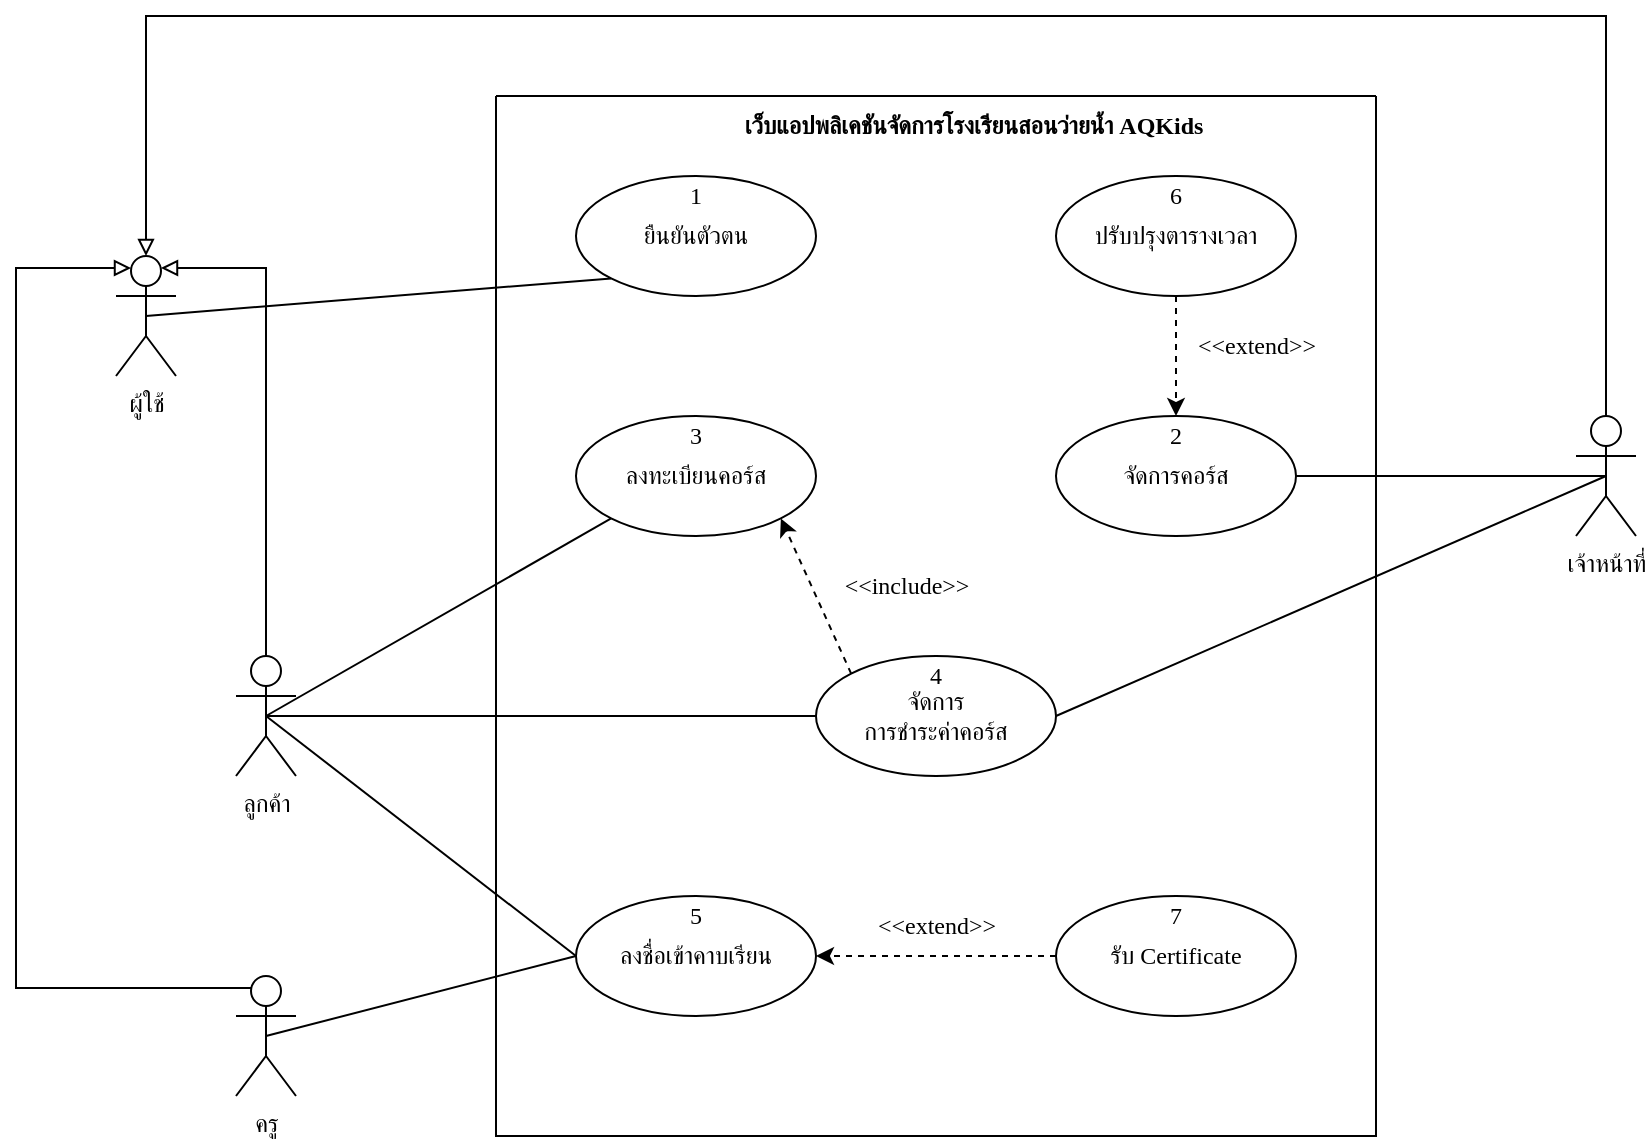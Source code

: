 <mxfile version="22.0.8" type="google" pages="3">
  <diagram name="1.0.1" id="4TQ7em2hcO0rj_4LI2g-">
    <mxGraphModel grid="1" page="0" gridSize="10" guides="1" tooltips="1" connect="1" arrows="1" fold="1" pageScale="1" pageWidth="850" pageHeight="1100" math="0" shadow="0">
      <root>
        <mxCell id="tTDSHYQXROGEqozdb9MF-0" />
        <mxCell id="tTDSHYQXROGEqozdb9MF-1" parent="tTDSHYQXROGEqozdb9MF-0" />
        <mxCell id="tTDSHYQXROGEqozdb9MF-2" style="rounded=0;orthogonalLoop=1;jettySize=auto;html=1;exitX=0.5;exitY=0.5;exitDx=0;exitDy=0;exitPerimeter=0;entryX=0;entryY=0.5;entryDx=0;entryDy=0;endArrow=none;endFill=0;fontFamily=Sarabun;movable=0;resizable=0;rotatable=0;deletable=0;editable=0;locked=1;connectable=0;fontSize=12;fontSource=https%3A%2F%2Ffonts.googleapis.com%2Fcss%3Ffamily%3DSarabun;" parent="tTDSHYQXROGEqozdb9MF-1" source="tTDSHYQXROGEqozdb9MF-5" target="tTDSHYQXROGEqozdb9MF-29" edge="1">
          <mxGeometry relative="1" as="geometry" />
        </mxCell>
        <mxCell id="tTDSHYQXROGEqozdb9MF-3" style="edgeStyle=none;shape=connector;rounded=0;orthogonalLoop=1;jettySize=auto;html=1;exitX=0.5;exitY=0.5;exitDx=0;exitDy=0;exitPerimeter=0;entryX=0;entryY=1;entryDx=0;entryDy=0;labelBackgroundColor=default;strokeColor=default;align=center;verticalAlign=middle;fontFamily=Sarabun;fontSize=12;fontColor=default;endArrow=none;endFill=0;movable=0;resizable=0;rotatable=0;deletable=0;editable=0;locked=1;connectable=0;fontSource=https%3A%2F%2Ffonts.googleapis.com%2Fcss%3Ffamily%3DSarabun;" parent="tTDSHYQXROGEqozdb9MF-1" source="tTDSHYQXROGEqozdb9MF-5" target="tTDSHYQXROGEqozdb9MF-17" edge="1">
          <mxGeometry relative="1" as="geometry" />
        </mxCell>
        <mxCell id="tTDSHYQXROGEqozdb9MF-4" style="edgeStyle=none;shape=connector;rounded=0;orthogonalLoop=1;jettySize=auto;html=1;exitX=0.5;exitY=0.5;exitDx=0;exitDy=0;exitPerimeter=0;labelBackgroundColor=default;strokeColor=default;align=center;verticalAlign=middle;fontFamily=Sarabun;fontSize=12;fontColor=default;endArrow=none;endFill=0;entryX=0;entryY=0.5;entryDx=0;entryDy=0;movable=0;resizable=0;rotatable=0;deletable=0;editable=0;locked=1;connectable=0;fontSource=https%3A%2F%2Ffonts.googleapis.com%2Fcss%3Ffamily%3DSarabun;" parent="tTDSHYQXROGEqozdb9MF-1" source="tTDSHYQXROGEqozdb9MF-5" target="tTDSHYQXROGEqozdb9MF-14" edge="1">
          <mxGeometry relative="1" as="geometry">
            <mxPoint x="160" y="230.111" as="targetPoint" />
          </mxGeometry>
        </mxCell>
        <mxCell id="tTDSHYQXROGEqozdb9MF-5" value="ลูกค้า" style="shape=umlActor;verticalLabelPosition=bottom;verticalAlign=top;html=1;outlineConnect=0;fontFamily=Sarabun;movable=0;resizable=0;rotatable=0;deletable=0;editable=0;locked=1;connectable=0;fontSize=12;fontSource=https%3A%2F%2Ffonts.googleapis.com%2Fcss%3Ffamily%3DSarabun;" parent="tTDSHYQXROGEqozdb9MF-1" vertex="1">
          <mxGeometry x="-50" y="200" width="30" height="60" as="geometry" />
        </mxCell>
        <mxCell id="tTDSHYQXROGEqozdb9MF-6" style="rounded=0;orthogonalLoop=1;jettySize=auto;html=1;exitX=0.5;exitY=0.5;exitDx=0;exitDy=0;exitPerimeter=0;entryX=1;entryY=0.5;entryDx=0;entryDy=0;endArrow=none;endFill=0;fontFamily=Sarabun;movable=0;resizable=0;rotatable=0;deletable=0;editable=0;locked=1;connectable=0;fontSize=12;fontSource=https%3A%2F%2Ffonts.googleapis.com%2Fcss%3Ffamily%3DSarabun;" parent="tTDSHYQXROGEqozdb9MF-1" source="tTDSHYQXROGEqozdb9MF-8" target="tTDSHYQXROGEqozdb9MF-20" edge="1">
          <mxGeometry relative="1" as="geometry" />
        </mxCell>
        <mxCell id="tTDSHYQXROGEqozdb9MF-7" style="edgeStyle=none;shape=connector;rounded=0;orthogonalLoop=1;jettySize=auto;html=1;exitX=0.5;exitY=0.5;exitDx=0;exitDy=0;exitPerimeter=0;entryX=1;entryY=0.5;entryDx=0;entryDy=0;labelBackgroundColor=default;strokeColor=default;align=center;verticalAlign=middle;fontFamily=Sarabun;fontSize=12;fontColor=default;endArrow=none;endFill=0;movable=0;resizable=0;rotatable=0;deletable=0;editable=0;locked=1;connectable=0;fontSource=https%3A%2F%2Ffonts.googleapis.com%2Fcss%3Ffamily%3DSarabun;" parent="tTDSHYQXROGEqozdb9MF-1" source="tTDSHYQXROGEqozdb9MF-8" target="tTDSHYQXROGEqozdb9MF-29" edge="1">
          <mxGeometry relative="1" as="geometry" />
        </mxCell>
        <mxCell id="tTDSHYQXROGEqozdb9MF-8" value="เจ้าหน้าที่" style="shape=umlActor;verticalLabelPosition=bottom;verticalAlign=top;html=1;outlineConnect=0;fontFamily=Sarabun;movable=0;resizable=0;rotatable=0;deletable=0;editable=0;locked=1;connectable=0;fontSize=12;fontSource=https%3A%2F%2Ffonts.googleapis.com%2Fcss%3Ffamily%3DSarabun;" parent="tTDSHYQXROGEqozdb9MF-1" vertex="1">
          <mxGeometry x="620" y="80" width="30" height="60" as="geometry" />
        </mxCell>
        <mxCell id="tTDSHYQXROGEqozdb9MF-9" style="edgeStyle=none;shape=connector;rounded=0;orthogonalLoop=1;jettySize=auto;html=1;exitX=0.5;exitY=0.5;exitDx=0;exitDy=0;exitPerimeter=0;entryX=0;entryY=0.5;entryDx=0;entryDy=0;labelBackgroundColor=default;strokeColor=default;align=center;verticalAlign=middle;fontFamily=Sarabun;fontSize=12;fontColor=default;endArrow=none;endFill=0;movable=0;resizable=0;rotatable=0;deletable=0;editable=0;locked=1;connectable=0;fontSource=https%3A%2F%2Ffonts.googleapis.com%2Fcss%3Ffamily%3DSarabun;" parent="tTDSHYQXROGEqozdb9MF-1" source="tTDSHYQXROGEqozdb9MF-10" target="tTDSHYQXROGEqozdb9MF-14" edge="1">
          <mxGeometry relative="1" as="geometry" />
        </mxCell>
        <mxCell id="tTDSHYQXROGEqozdb9MF-10" value="ครู" style="shape=umlActor;verticalLabelPosition=bottom;verticalAlign=top;html=1;outlineConnect=0;fontFamily=Sarabun;movable=0;resizable=0;rotatable=0;deletable=0;editable=0;locked=1;connectable=0;fontSize=12;fontSource=https%3A%2F%2Ffonts.googleapis.com%2Fcss%3Ffamily%3DSarabun;" parent="tTDSHYQXROGEqozdb9MF-1" vertex="1">
          <mxGeometry x="-50" y="360" width="30" height="60" as="geometry" />
        </mxCell>
        <mxCell id="tTDSHYQXROGEqozdb9MF-11" value="" style="swimlane;startSize=0;fontFamily=Sarabun;movable=0;resizable=0;rotatable=0;deletable=0;editable=0;locked=1;connectable=0;fontSize=12;fontSource=https%3A%2F%2Ffonts.googleapis.com%2Fcss%3Ffamily%3DSarabun;" parent="tTDSHYQXROGEqozdb9MF-1" vertex="1">
          <mxGeometry x="80" y="-80" width="440" height="520" as="geometry">
            <mxRectangle x="80" y="-80" width="50" height="40" as="alternateBounds" />
          </mxGeometry>
        </mxCell>
        <mxCell id="tTDSHYQXROGEqozdb9MF-12" value="เว็บแอปพลิเคชันจัดการโรงเรียนสอนว่ายน้ำ AQKids&amp;nbsp;" style="text;html=1;align=center;verticalAlign=middle;resizable=0;points=[];autosize=1;strokeColor=none;fillColor=none;fontFamily=Sarabun;movable=0;rotatable=0;deletable=0;editable=0;locked=1;connectable=0;fontSize=12;fontStyle=1;fontSource=https%3A%2F%2Ffonts.googleapis.com%2Fcss%3Ffamily%3DSarabun;" parent="tTDSHYQXROGEqozdb9MF-11" vertex="1">
          <mxGeometry x="105" width="270" height="30" as="geometry" />
        </mxCell>
        <mxCell id="tTDSHYQXROGEqozdb9MF-13" value="" style="group;fontFamily=Sarabun;movable=0;resizable=0;rotatable=0;deletable=0;editable=0;locked=1;connectable=0;fontSize=12;fontSource=https%3A%2F%2Ffonts.googleapis.com%2Fcss%3Ffamily%3DSarabun;" parent="tTDSHYQXROGEqozdb9MF-11" vertex="1" connectable="0">
          <mxGeometry x="40" y="400" width="120" height="60" as="geometry" />
        </mxCell>
        <mxCell id="tTDSHYQXROGEqozdb9MF-14" value="ลงชื่อเข้าคาบเรียน" style="ellipse;whiteSpace=wrap;html=1;fontFamily=Sarabun;movable=0;resizable=0;rotatable=0;deletable=0;editable=0;locked=1;connectable=0;fontSize=12;fontSource=https%3A%2F%2Ffonts.googleapis.com%2Fcss%3Ffamily%3DSarabun;" parent="tTDSHYQXROGEqozdb9MF-13" vertex="1">
          <mxGeometry width="120" height="60" as="geometry" />
        </mxCell>
        <mxCell id="tTDSHYQXROGEqozdb9MF-15" value="5" style="whiteSpace=wrap;html=1;aspect=fixed;fontFamily=Sarabun;fillColor=none;strokeColor=none;movable=0;resizable=0;rotatable=0;deletable=0;editable=0;locked=1;connectable=0;fontSize=12;fontSource=https%3A%2F%2Ffonts.googleapis.com%2Fcss%3Ffamily%3DSarabun;" parent="tTDSHYQXROGEqozdb9MF-13" vertex="1">
          <mxGeometry x="50.0" width="20" height="20" as="geometry" />
        </mxCell>
        <mxCell id="tTDSHYQXROGEqozdb9MF-16" value="" style="group;fontFamily=Sarabun;movable=0;resizable=0;rotatable=0;deletable=0;editable=0;locked=1;connectable=0;fontSize=12;fontSource=https%3A%2F%2Ffonts.googleapis.com%2Fcss%3Ffamily%3DSarabun;" parent="tTDSHYQXROGEqozdb9MF-11" vertex="1" connectable="0">
          <mxGeometry x="40" y="160" width="120" height="60" as="geometry" />
        </mxCell>
        <mxCell id="tTDSHYQXROGEqozdb9MF-17" value="ลงทะเบียนคอร์ส" style="ellipse;whiteSpace=wrap;html=1;fontFamily=Sarabun;movable=0;resizable=0;rotatable=0;deletable=0;editable=0;locked=1;connectable=0;fontSize=12;fontSource=https%3A%2F%2Ffonts.googleapis.com%2Fcss%3Ffamily%3DSarabun;" parent="tTDSHYQXROGEqozdb9MF-16" vertex="1">
          <mxGeometry width="120" height="60" as="geometry" />
        </mxCell>
        <mxCell id="tTDSHYQXROGEqozdb9MF-18" value="3" style="whiteSpace=wrap;html=1;aspect=fixed;fontFamily=Sarabun;fillColor=none;strokeColor=none;movable=0;resizable=0;rotatable=0;deletable=0;editable=0;locked=1;connectable=0;fontSize=12;fontSource=https%3A%2F%2Ffonts.googleapis.com%2Fcss%3Ffamily%3DSarabun;" parent="tTDSHYQXROGEqozdb9MF-16" vertex="1">
          <mxGeometry x="50.0" width="20" height="20" as="geometry" />
        </mxCell>
        <mxCell id="tTDSHYQXROGEqozdb9MF-19" value="" style="group;fontFamily=Sarabun;movable=0;resizable=0;rotatable=0;deletable=0;editable=0;locked=1;connectable=0;fontSize=12;fontSource=https%3A%2F%2Ffonts.googleapis.com%2Fcss%3Ffamily%3DSarabun;" parent="tTDSHYQXROGEqozdb9MF-11" vertex="1" connectable="0">
          <mxGeometry x="280" y="160" width="120" height="60" as="geometry" />
        </mxCell>
        <mxCell id="tTDSHYQXROGEqozdb9MF-20" value="จัดการคอร์ส" style="ellipse;whiteSpace=wrap;html=1;fontFamily=Sarabun;movable=0;resizable=0;rotatable=0;deletable=0;editable=0;locked=1;connectable=0;fontSize=12;fontSource=https%3A%2F%2Ffonts.googleapis.com%2Fcss%3Ffamily%3DSarabun;" parent="tTDSHYQXROGEqozdb9MF-19" vertex="1">
          <mxGeometry width="120" height="60" as="geometry" />
        </mxCell>
        <mxCell id="tTDSHYQXROGEqozdb9MF-21" value="2" style="whiteSpace=wrap;html=1;aspect=fixed;fontFamily=Sarabun;fillColor=none;strokeColor=none;movable=0;resizable=0;rotatable=0;deletable=0;editable=0;locked=1;connectable=0;fontSize=12;fontSource=https%3A%2F%2Ffonts.googleapis.com%2Fcss%3Ffamily%3DSarabun;" parent="tTDSHYQXROGEqozdb9MF-19" vertex="1">
          <mxGeometry x="50.0" width="20" height="20" as="geometry" />
        </mxCell>
        <mxCell id="tTDSHYQXROGEqozdb9MF-22" value="" style="group;fontFamily=Sarabun;movable=0;resizable=0;rotatable=0;deletable=0;editable=0;locked=1;connectable=0;fontSize=12;fontSource=https%3A%2F%2Ffonts.googleapis.com%2Fcss%3Ffamily%3DSarabun;" parent="tTDSHYQXROGEqozdb9MF-11" vertex="1" connectable="0">
          <mxGeometry x="280" y="40" width="120" height="60" as="geometry" />
        </mxCell>
        <mxCell id="tTDSHYQXROGEqozdb9MF-23" value="ปรับปรุงตารางเวลา" style="ellipse;whiteSpace=wrap;html=1;fontFamily=Sarabun;movable=0;resizable=0;rotatable=0;deletable=0;editable=0;locked=1;connectable=0;fontSize=12;fontSource=https%3A%2F%2Ffonts.googleapis.com%2Fcss%3Ffamily%3DSarabun;" parent="tTDSHYQXROGEqozdb9MF-22" vertex="1">
          <mxGeometry width="120" height="60" as="geometry" />
        </mxCell>
        <mxCell id="tTDSHYQXROGEqozdb9MF-24" value="6" style="whiteSpace=wrap;html=1;aspect=fixed;fontFamily=Sarabun;fillColor=none;strokeColor=none;movable=0;resizable=0;rotatable=0;deletable=0;editable=0;locked=1;connectable=0;fontSize=12;fontSource=https%3A%2F%2Ffonts.googleapis.com%2Fcss%3Ffamily%3DSarabun;" parent="tTDSHYQXROGEqozdb9MF-22" vertex="1">
          <mxGeometry x="50.0" width="20" height="20" as="geometry" />
        </mxCell>
        <mxCell id="tTDSHYQXROGEqozdb9MF-25" value="" style="group;fontFamily=Sarabun;movable=0;resizable=0;rotatable=0;deletable=0;editable=0;locked=1;connectable=0;fontSize=12;fontSource=https%3A%2F%2Ffonts.googleapis.com%2Fcss%3Ffamily%3DSarabun;" parent="tTDSHYQXROGEqozdb9MF-11" vertex="1" connectable="0">
          <mxGeometry x="40" y="40" width="120" height="60" as="geometry" />
        </mxCell>
        <mxCell id="tTDSHYQXROGEqozdb9MF-26" value="ยืนยันตัวตน" style="ellipse;whiteSpace=wrap;html=1;fontFamily=Sarabun;movable=0;resizable=0;rotatable=0;deletable=0;editable=0;locked=1;connectable=0;fontSize=12;fontSource=https%3A%2F%2Ffonts.googleapis.com%2Fcss%3Ffamily%3DSarabun;" parent="tTDSHYQXROGEqozdb9MF-25" vertex="1">
          <mxGeometry width="120" height="60" as="geometry" />
        </mxCell>
        <mxCell id="tTDSHYQXROGEqozdb9MF-27" value="1" style="whiteSpace=wrap;html=1;aspect=fixed;fontFamily=Sarabun;fillColor=none;strokeColor=none;movable=0;resizable=0;rotatable=0;deletable=0;editable=0;locked=1;connectable=0;fontSize=12;fontSource=https%3A%2F%2Ffonts.googleapis.com%2Fcss%3Ffamily%3DSarabun;" parent="tTDSHYQXROGEqozdb9MF-25" vertex="1">
          <mxGeometry x="50.0" width="20" height="20" as="geometry" />
        </mxCell>
        <mxCell id="tTDSHYQXROGEqozdb9MF-28" value="" style="group;fontFamily=Sarabun;movable=0;resizable=0;rotatable=0;deletable=0;editable=0;locked=1;connectable=0;fontSize=12;fontSource=https%3A%2F%2Ffonts.googleapis.com%2Fcss%3Ffamily%3DSarabun;" parent="tTDSHYQXROGEqozdb9MF-11" vertex="1" connectable="0">
          <mxGeometry x="160" y="280" width="120" height="60" as="geometry" />
        </mxCell>
        <mxCell id="tTDSHYQXROGEqozdb9MF-29" value="จัดการ&lt;br style=&quot;font-size: 12px;&quot;&gt;การชำระค่าคอร์ส" style="ellipse;whiteSpace=wrap;html=1;fontFamily=Sarabun;movable=0;resizable=0;rotatable=0;deletable=0;editable=0;locked=1;connectable=0;fontSize=12;fontSource=https%3A%2F%2Ffonts.googleapis.com%2Fcss%3Ffamily%3DSarabun;" parent="tTDSHYQXROGEqozdb9MF-28" vertex="1">
          <mxGeometry width="120" height="60" as="geometry" />
        </mxCell>
        <mxCell id="tTDSHYQXROGEqozdb9MF-30" value="4" style="whiteSpace=wrap;html=1;aspect=fixed;fontFamily=Sarabun;fillColor=none;strokeColor=none;movable=0;resizable=0;rotatable=0;deletable=0;editable=0;locked=1;connectable=0;fontSize=12;fontSource=https%3A%2F%2Ffonts.googleapis.com%2Fcss%3Ffamily%3DSarabun;" parent="tTDSHYQXROGEqozdb9MF-28" vertex="1">
          <mxGeometry x="50.0" width="20" height="20" as="geometry" />
        </mxCell>
        <mxCell id="tTDSHYQXROGEqozdb9MF-31" value="" style="group;fontFamily=Sarabun;movable=0;resizable=0;rotatable=0;deletable=0;editable=0;locked=1;connectable=0;fontSize=12;fontSource=https%3A%2F%2Ffonts.googleapis.com%2Fcss%3Ffamily%3DSarabun;" parent="tTDSHYQXROGEqozdb9MF-11" vertex="1" connectable="0">
          <mxGeometry x="280" y="400" width="120" height="60" as="geometry" />
        </mxCell>
        <mxCell id="tTDSHYQXROGEqozdb9MF-32" value="รับ Certificate" style="ellipse;whiteSpace=wrap;html=1;fontFamily=Sarabun;movable=0;resizable=0;rotatable=0;deletable=0;editable=0;locked=1;connectable=0;fontSize=12;fontSource=https%3A%2F%2Ffonts.googleapis.com%2Fcss%3Ffamily%3DSarabun;" parent="tTDSHYQXROGEqozdb9MF-31" vertex="1">
          <mxGeometry width="120" height="60" as="geometry" />
        </mxCell>
        <mxCell id="tTDSHYQXROGEqozdb9MF-33" value="7" style="whiteSpace=wrap;html=1;aspect=fixed;fontFamily=Sarabun;fillColor=none;strokeColor=none;movable=0;resizable=0;rotatable=0;deletable=0;editable=0;locked=1;connectable=0;fontSize=12;fontSource=https%3A%2F%2Ffonts.googleapis.com%2Fcss%3Ffamily%3DSarabun;" parent="tTDSHYQXROGEqozdb9MF-31" vertex="1">
          <mxGeometry x="50.0" width="20" height="20" as="geometry" />
        </mxCell>
        <mxCell id="tTDSHYQXROGEqozdb9MF-34" style="edgeStyle=none;shape=connector;rounded=0;orthogonalLoop=1;jettySize=auto;html=1;exitX=0;exitY=0;exitDx=0;exitDy=0;entryX=1;entryY=1;entryDx=0;entryDy=0;labelBackgroundColor=default;strokeColor=default;align=center;verticalAlign=middle;fontFamily=Sarabun;fontSize=12;fontColor=default;endArrow=classic;endFill=1;dashed=1;movable=0;resizable=0;rotatable=0;deletable=0;editable=0;locked=1;connectable=0;fontSource=https%3A%2F%2Ffonts.googleapis.com%2Fcss%3Ffamily%3DSarabun;" parent="tTDSHYQXROGEqozdb9MF-11" source="tTDSHYQXROGEqozdb9MF-29" target="tTDSHYQXROGEqozdb9MF-17" edge="1">
          <mxGeometry relative="1" as="geometry" />
        </mxCell>
        <mxCell id="tTDSHYQXROGEqozdb9MF-35" value="&amp;lt;&amp;lt;include&amp;gt;&amp;gt;" style="text;html=1;align=center;verticalAlign=middle;resizable=0;points=[];autosize=1;strokeColor=none;fillColor=none;fontSize=12;fontFamily=Sarabun;fontColor=default;movable=0;rotatable=0;deletable=0;editable=0;locked=1;connectable=0;fontSource=https%3A%2F%2Ffonts.googleapis.com%2Fcss%3Ffamily%3DSarabun;" parent="tTDSHYQXROGEqozdb9MF-11" vertex="1">
          <mxGeometry x="160" y="230" width="90" height="30" as="geometry" />
        </mxCell>
        <mxCell id="tTDSHYQXROGEqozdb9MF-36" style="edgeStyle=none;shape=connector;rounded=0;orthogonalLoop=1;jettySize=auto;html=1;exitX=0;exitY=0.5;exitDx=0;exitDy=0;entryX=1;entryY=0.5;entryDx=0;entryDy=0;labelBackgroundColor=default;strokeColor=default;align=center;verticalAlign=middle;fontFamily=Sarabun;fontSize=12;fontColor=default;endArrow=classic;endFill=1;dashed=1;movable=0;resizable=0;rotatable=0;deletable=0;editable=0;locked=1;connectable=0;fontSource=https%3A%2F%2Ffonts.googleapis.com%2Fcss%3Ffamily%3DSarabun;" parent="tTDSHYQXROGEqozdb9MF-11" source="tTDSHYQXROGEqozdb9MF-32" target="tTDSHYQXROGEqozdb9MF-14" edge="1">
          <mxGeometry relative="1" as="geometry" />
        </mxCell>
        <mxCell id="tTDSHYQXROGEqozdb9MF-37" value="&amp;lt;&amp;lt;extend&amp;gt;&amp;gt;" style="text;html=1;align=center;verticalAlign=middle;resizable=0;points=[];autosize=1;strokeColor=none;fillColor=none;fontSize=12;fontFamily=Sarabun;fontColor=default;movable=0;rotatable=0;deletable=0;editable=0;locked=1;connectable=0;fontSource=https%3A%2F%2Ffonts.googleapis.com%2Fcss%3Ffamily%3DSarabun;" parent="tTDSHYQXROGEqozdb9MF-11" vertex="1">
          <mxGeometry x="335" y="110" width="90" height="30" as="geometry" />
        </mxCell>
        <mxCell id="tTDSHYQXROGEqozdb9MF-38" style="edgeStyle=none;shape=connector;rounded=0;orthogonalLoop=1;jettySize=auto;html=1;exitX=0.5;exitY=1;exitDx=0;exitDy=0;entryX=0.5;entryY=0;entryDx=0;entryDy=0;labelBackgroundColor=default;strokeColor=default;align=center;verticalAlign=middle;fontFamily=Sarabun;fontSize=12;fontColor=default;endArrow=classic;endFill=1;dashed=1;movable=0;resizable=0;rotatable=0;deletable=0;editable=0;locked=1;connectable=0;fontSource=https%3A%2F%2Ffonts.googleapis.com%2Fcss%3Ffamily%3DSarabun;" parent="tTDSHYQXROGEqozdb9MF-11" source="tTDSHYQXROGEqozdb9MF-23" target="tTDSHYQXROGEqozdb9MF-21" edge="1">
          <mxGeometry relative="1" as="geometry" />
        </mxCell>
        <mxCell id="tTDSHYQXROGEqozdb9MF-39" value="&amp;lt;&amp;lt;extend&amp;gt;&amp;gt;" style="text;html=1;align=center;verticalAlign=middle;resizable=0;points=[];autosize=1;strokeColor=none;fillColor=none;fontSize=12;fontFamily=Sarabun;fontColor=default;movable=0;rotatable=0;deletable=0;editable=0;locked=1;connectable=0;fontSource=https%3A%2F%2Ffonts.googleapis.com%2Fcss%3Ffamily%3DSarabun;" parent="tTDSHYQXROGEqozdb9MF-11" vertex="1">
          <mxGeometry x="175" y="400" width="90" height="30" as="geometry" />
        </mxCell>
        <mxCell id="tTDSHYQXROGEqozdb9MF-40" style="edgeStyle=none;shape=connector;rounded=0;orthogonalLoop=1;jettySize=auto;html=1;exitX=0.5;exitY=0.5;exitDx=0;exitDy=0;exitPerimeter=0;entryX=0;entryY=1;entryDx=0;entryDy=0;labelBackgroundColor=default;strokeColor=default;align=center;verticalAlign=middle;fontFamily=Sarabun;fontSize=12;fontColor=default;endArrow=none;endFill=0;movable=0;resizable=0;rotatable=0;deletable=0;editable=0;locked=1;connectable=0;fontSource=https%3A%2F%2Ffonts.googleapis.com%2Fcss%3Ffamily%3DSarabun;" parent="tTDSHYQXROGEqozdb9MF-1" source="tTDSHYQXROGEqozdb9MF-41" target="tTDSHYQXROGEqozdb9MF-26" edge="1">
          <mxGeometry relative="1" as="geometry" />
        </mxCell>
        <mxCell id="tTDSHYQXROGEqozdb9MF-41" value="ผู้ใช้" style="shape=umlActor;verticalLabelPosition=bottom;verticalAlign=top;html=1;outlineConnect=0;fontFamily=Sarabun;movable=0;resizable=0;rotatable=0;deletable=0;editable=0;locked=1;connectable=0;fontSize=12;fontSource=https%3A%2F%2Ffonts.googleapis.com%2Fcss%3Ffamily%3DSarabun;" parent="tTDSHYQXROGEqozdb9MF-1" vertex="1">
          <mxGeometry x="-110" width="30" height="60" as="geometry" />
        </mxCell>
        <mxCell id="tTDSHYQXROGEqozdb9MF-42" style="edgeStyle=orthogonalEdgeStyle;shape=connector;rounded=0;orthogonalLoop=1;jettySize=auto;html=1;exitX=0.5;exitY=0;exitDx=0;exitDy=0;exitPerimeter=0;entryX=0.5;entryY=0;entryDx=0;entryDy=0;entryPerimeter=0;labelBackgroundColor=default;strokeColor=default;align=center;verticalAlign=middle;fontFamily=Sarabun;fontSize=12;fontColor=default;endArrow=block;endFill=0;movable=0;resizable=0;rotatable=0;deletable=0;editable=0;locked=1;connectable=0;fontSource=https%3A%2F%2Ffonts.googleapis.com%2Fcss%3Ffamily%3DSarabun;" parent="tTDSHYQXROGEqozdb9MF-1" source="tTDSHYQXROGEqozdb9MF-8" target="tTDSHYQXROGEqozdb9MF-41" edge="1">
          <mxGeometry relative="1" as="geometry">
            <Array as="points">
              <mxPoint x="635" y="-120" />
              <mxPoint x="-95" y="-120" />
            </Array>
          </mxGeometry>
        </mxCell>
        <mxCell id="tTDSHYQXROGEqozdb9MF-43" style="edgeStyle=orthogonalEdgeStyle;shape=connector;rounded=0;orthogonalLoop=1;jettySize=auto;html=1;exitX=0.5;exitY=0;exitDx=0;exitDy=0;exitPerimeter=0;entryX=0.75;entryY=0.1;entryDx=0;entryDy=0;entryPerimeter=0;labelBackgroundColor=default;strokeColor=default;align=center;verticalAlign=middle;fontFamily=Sarabun;fontSize=12;fontColor=default;endArrow=block;endFill=0;movable=0;resizable=0;rotatable=0;deletable=0;editable=0;locked=1;connectable=0;fontSource=https%3A%2F%2Ffonts.googleapis.com%2Fcss%3Ffamily%3DSarabun;" parent="tTDSHYQXROGEqozdb9MF-1" source="tTDSHYQXROGEqozdb9MF-5" target="tTDSHYQXROGEqozdb9MF-41" edge="1">
          <mxGeometry relative="1" as="geometry">
            <Array as="points">
              <mxPoint x="-35" y="6" />
            </Array>
          </mxGeometry>
        </mxCell>
        <mxCell id="tTDSHYQXROGEqozdb9MF-44" style="edgeStyle=orthogonalEdgeStyle;shape=connector;rounded=0;orthogonalLoop=1;jettySize=auto;html=1;exitX=0.25;exitY=0.1;exitDx=0;exitDy=0;exitPerimeter=0;entryX=0.25;entryY=0.1;entryDx=0;entryDy=0;entryPerimeter=0;labelBackgroundColor=default;strokeColor=default;align=center;verticalAlign=middle;fontFamily=Sarabun;fontSize=12;fontColor=default;endArrow=block;endFill=0;movable=0;resizable=0;rotatable=0;deletable=0;editable=0;locked=1;connectable=0;fontSource=https%3A%2F%2Ffonts.googleapis.com%2Fcss%3Ffamily%3DSarabun;" parent="tTDSHYQXROGEqozdb9MF-1" source="tTDSHYQXROGEqozdb9MF-10" target="tTDSHYQXROGEqozdb9MF-41" edge="1">
          <mxGeometry relative="1" as="geometry">
            <Array as="points">
              <mxPoint x="-160" y="366" />
              <mxPoint x="-160" y="6" />
            </Array>
          </mxGeometry>
        </mxCell>
      </root>
    </mxGraphModel>
  </diagram>
  <diagram name="1.0.0" id="vo-nI2IqO48bs4RL01ph">
    <mxGraphModel grid="1" page="0" gridSize="10" guides="1" tooltips="1" connect="1" arrows="1" fold="1" pageScale="1" pageWidth="850" pageHeight="1100" math="0" shadow="0">
      <root>
        <mxCell id="0" />
        <mxCell id="1" parent="0" />
        <mxCell id="GFxwn4okMmhzyxKb2sWK-49" style="rounded=0;orthogonalLoop=1;jettySize=auto;html=1;exitX=0.5;exitY=0.5;exitDx=0;exitDy=0;exitPerimeter=0;entryX=0;entryY=0.5;entryDx=0;entryDy=0;endArrow=none;endFill=0;fontFamily=TH Sarabun New;movable=0;resizable=0;rotatable=0;deletable=0;editable=0;locked=1;connectable=0;fontSize=16;" edge="1" parent="1" source="GFxwn4okMmhzyxKb2sWK-2" target="GFxwn4okMmhzyxKb2sWK-29">
          <mxGeometry relative="1" as="geometry" />
        </mxCell>
        <mxCell id="GFxwn4okMmhzyxKb2sWK-81" style="edgeStyle=none;shape=connector;rounded=0;orthogonalLoop=1;jettySize=auto;html=1;exitX=0.5;exitY=0.5;exitDx=0;exitDy=0;exitPerimeter=0;entryX=0;entryY=1;entryDx=0;entryDy=0;labelBackgroundColor=default;strokeColor=default;align=center;verticalAlign=middle;fontFamily=TH Sarabun New;fontSize=16;fontColor=default;endArrow=none;endFill=0;movable=0;resizable=0;rotatable=0;deletable=0;editable=0;locked=1;connectable=0;" edge="1" parent="1" source="GFxwn4okMmhzyxKb2sWK-2" target="GFxwn4okMmhzyxKb2sWK-35">
          <mxGeometry relative="1" as="geometry" />
        </mxCell>
        <mxCell id="GFxwn4okMmhzyxKb2sWK-83" style="edgeStyle=none;shape=connector;rounded=0;orthogonalLoop=1;jettySize=auto;html=1;exitX=0.5;exitY=0.5;exitDx=0;exitDy=0;exitPerimeter=0;labelBackgroundColor=default;strokeColor=default;align=center;verticalAlign=middle;fontFamily=TH Sarabun New;fontSize=16;fontColor=default;endArrow=none;endFill=0;entryX=0;entryY=0.5;entryDx=0;entryDy=0;movable=0;resizable=0;rotatable=0;deletable=0;editable=0;locked=1;connectable=0;" edge="1" parent="1" source="GFxwn4okMmhzyxKb2sWK-2" target="GFxwn4okMmhzyxKb2sWK-34">
          <mxGeometry relative="1" as="geometry">
            <mxPoint x="160" y="230.111" as="targetPoint" />
          </mxGeometry>
        </mxCell>
        <mxCell id="GFxwn4okMmhzyxKb2sWK-2" value="ลูกค้า" style="shape=umlActor;verticalLabelPosition=bottom;verticalAlign=top;html=1;outlineConnect=0;fontFamily=TH Sarabun New;movable=0;resizable=0;rotatable=0;deletable=0;editable=0;locked=1;connectable=0;fontSize=16;" vertex="1" parent="1">
          <mxGeometry x="-50" y="200" width="30" height="60" as="geometry" />
        </mxCell>
        <mxCell id="GFxwn4okMmhzyxKb2sWK-41" style="rounded=0;orthogonalLoop=1;jettySize=auto;html=1;exitX=0.5;exitY=0.5;exitDx=0;exitDy=0;exitPerimeter=0;entryX=1;entryY=0.5;entryDx=0;entryDy=0;endArrow=none;endFill=0;fontFamily=TH Sarabun New;movable=0;resizable=0;rotatable=0;deletable=0;editable=0;locked=1;connectable=0;fontSize=16;" edge="1" parent="1" source="GFxwn4okMmhzyxKb2sWK-3" target="GFxwn4okMmhzyxKb2sWK-9">
          <mxGeometry relative="1" as="geometry" />
        </mxCell>
        <mxCell id="FlLy9XgXV6AL_41g3_xI-2" style="edgeStyle=none;shape=connector;rounded=0;orthogonalLoop=1;jettySize=auto;html=1;exitX=0.5;exitY=0.5;exitDx=0;exitDy=0;exitPerimeter=0;entryX=1;entryY=0.5;entryDx=0;entryDy=0;labelBackgroundColor=default;strokeColor=default;align=center;verticalAlign=middle;fontFamily=TH Sarabun New;fontSize=16;fontColor=default;endArrow=none;endFill=0;movable=0;resizable=0;rotatable=0;deletable=0;editable=0;locked=1;connectable=0;" edge="1" parent="1" source="GFxwn4okMmhzyxKb2sWK-3" target="GFxwn4okMmhzyxKb2sWK-29">
          <mxGeometry relative="1" as="geometry" />
        </mxCell>
        <mxCell id="GFxwn4okMmhzyxKb2sWK-3" value="เจ้าหน้าที่" style="shape=umlActor;verticalLabelPosition=bottom;verticalAlign=top;html=1;outlineConnect=0;fontFamily=TH Sarabun New;movable=0;resizable=0;rotatable=0;deletable=0;editable=0;locked=1;connectable=0;fontSize=16;" vertex="1" parent="1">
          <mxGeometry x="620" y="80" width="30" height="60" as="geometry" />
        </mxCell>
        <mxCell id="vraVUrJIhmRNA0QTp_0U-1" style="edgeStyle=none;shape=connector;rounded=0;orthogonalLoop=1;jettySize=auto;html=1;exitX=0.5;exitY=0.5;exitDx=0;exitDy=0;exitPerimeter=0;entryX=0;entryY=0.5;entryDx=0;entryDy=0;labelBackgroundColor=default;strokeColor=default;align=center;verticalAlign=middle;fontFamily=TH Sarabun New;fontSize=16;fontColor=default;endArrow=none;endFill=0;movable=0;resizable=0;rotatable=0;deletable=0;editable=0;locked=1;connectable=0;" edge="1" parent="1" source="GFxwn4okMmhzyxKb2sWK-4" target="GFxwn4okMmhzyxKb2sWK-34">
          <mxGeometry relative="1" as="geometry" />
        </mxCell>
        <mxCell id="GFxwn4okMmhzyxKb2sWK-4" value="ครู" style="shape=umlActor;verticalLabelPosition=bottom;verticalAlign=top;html=1;outlineConnect=0;fontFamily=TH Sarabun New;movable=0;resizable=0;rotatable=0;deletable=0;editable=0;locked=1;connectable=0;fontSize=16;" vertex="1" parent="1">
          <mxGeometry x="-50" y="360" width="30" height="60" as="geometry" />
        </mxCell>
        <mxCell id="GFxwn4okMmhzyxKb2sWK-21" value="" style="swimlane;startSize=0;fontFamily=TH Sarabun New;movable=0;resizable=0;rotatable=0;deletable=0;editable=0;locked=1;connectable=0;fontSize=16;" vertex="1" parent="1">
          <mxGeometry x="80" y="-80" width="440" height="520" as="geometry">
            <mxRectangle x="80" y="-80" width="50" height="40" as="alternateBounds" />
          </mxGeometry>
        </mxCell>
        <mxCell id="GFxwn4okMmhzyxKb2sWK-32" value="เว็บแอปพลิเคชันจัดการโรงเรียนสอนว่ายน้ำ AQKids&amp;nbsp;" style="text;html=1;align=center;verticalAlign=middle;resizable=0;points=[];autosize=1;strokeColor=none;fillColor=none;fontFamily=TH Sarabun New;movable=0;rotatable=0;deletable=0;editable=0;locked=1;connectable=0;fontSize=16;fontStyle=1;" vertex="1" parent="GFxwn4okMmhzyxKb2sWK-21">
          <mxGeometry x="115" width="250" height="30" as="geometry" />
        </mxCell>
        <mxCell id="GFxwn4okMmhzyxKb2sWK-64" value="" style="group;fontFamily=TH Sarabun New;movable=0;resizable=0;rotatable=0;deletable=0;editable=0;locked=1;connectable=0;fontSize=16;" vertex="1" connectable="0" parent="GFxwn4okMmhzyxKb2sWK-21">
          <mxGeometry x="40" y="400" width="120" height="60" as="geometry" />
        </mxCell>
        <mxCell id="GFxwn4okMmhzyxKb2sWK-34" value="ลงชื่อเข้าคาบเรียน" style="ellipse;whiteSpace=wrap;html=1;fontFamily=TH Sarabun New;movable=0;resizable=0;rotatable=0;deletable=0;editable=0;locked=1;connectable=0;fontSize=16;" vertex="1" parent="GFxwn4okMmhzyxKb2sWK-64">
          <mxGeometry width="120" height="60" as="geometry" />
        </mxCell>
        <mxCell id="GFxwn4okMmhzyxKb2sWK-55" value="5" style="whiteSpace=wrap;html=1;aspect=fixed;fontFamily=TH Sarabun New;fillColor=none;strokeColor=none;movable=0;resizable=0;rotatable=0;deletable=0;editable=0;locked=1;connectable=0;fontSize=16;" vertex="1" parent="GFxwn4okMmhzyxKb2sWK-64">
          <mxGeometry x="50.0" width="20" height="20" as="geometry" />
        </mxCell>
        <mxCell id="GFxwn4okMmhzyxKb2sWK-65" value="" style="group;fontFamily=TH Sarabun New;movable=0;resizable=0;rotatable=0;deletable=0;editable=0;locked=1;connectable=0;fontSize=16;" vertex="1" connectable="0" parent="GFxwn4okMmhzyxKb2sWK-21">
          <mxGeometry x="40" y="160" width="120" height="60" as="geometry" />
        </mxCell>
        <mxCell id="GFxwn4okMmhzyxKb2sWK-35" value="ลงทะเบียนคอร์ส" style="ellipse;whiteSpace=wrap;html=1;fontFamily=TH Sarabun New;movable=0;resizable=0;rotatable=0;deletable=0;editable=0;locked=1;connectable=0;fontSize=16;" vertex="1" parent="GFxwn4okMmhzyxKb2sWK-65">
          <mxGeometry width="120" height="60" as="geometry" />
        </mxCell>
        <mxCell id="GFxwn4okMmhzyxKb2sWK-57" value="3" style="whiteSpace=wrap;html=1;aspect=fixed;fontFamily=TH Sarabun New;fillColor=none;strokeColor=none;movable=0;resizable=0;rotatable=0;deletable=0;editable=0;locked=1;connectable=0;fontSize=16;" vertex="1" parent="GFxwn4okMmhzyxKb2sWK-65">
          <mxGeometry x="50.0" width="20" height="20" as="geometry" />
        </mxCell>
        <mxCell id="GFxwn4okMmhzyxKb2sWK-66" value="" style="group;fontFamily=TH Sarabun New;movable=0;resizable=0;rotatable=0;deletable=0;editable=0;locked=1;connectable=0;fontSize=16;" vertex="1" connectable="0" parent="GFxwn4okMmhzyxKb2sWK-21">
          <mxGeometry x="280" y="160" width="120" height="60" as="geometry" />
        </mxCell>
        <mxCell id="GFxwn4okMmhzyxKb2sWK-9" value="จัดการคอร์ส" style="ellipse;whiteSpace=wrap;html=1;fontFamily=TH Sarabun New;movable=0;resizable=0;rotatable=0;deletable=0;editable=0;locked=1;connectable=0;fontSize=16;" vertex="1" parent="GFxwn4okMmhzyxKb2sWK-66">
          <mxGeometry width="120" height="60" as="geometry" />
        </mxCell>
        <mxCell id="GFxwn4okMmhzyxKb2sWK-56" value="2" style="whiteSpace=wrap;html=1;aspect=fixed;fontFamily=TH Sarabun New;fillColor=none;strokeColor=none;movable=0;resizable=0;rotatable=0;deletable=0;editable=0;locked=1;connectable=0;fontSize=16;" vertex="1" parent="GFxwn4okMmhzyxKb2sWK-66">
          <mxGeometry x="50.0" width="20" height="20" as="geometry" />
        </mxCell>
        <mxCell id="GFxwn4okMmhzyxKb2sWK-67" value="" style="group;fontFamily=TH Sarabun New;movable=0;resizable=0;rotatable=0;deletable=0;editable=0;locked=1;connectable=0;fontSize=16;" vertex="1" connectable="0" parent="GFxwn4okMmhzyxKb2sWK-21">
          <mxGeometry x="280" y="40" width="120" height="60" as="geometry" />
        </mxCell>
        <mxCell id="GFxwn4okMmhzyxKb2sWK-36" value="ปรับปรุงตารางเวลา" style="ellipse;whiteSpace=wrap;html=1;fontFamily=TH Sarabun New;movable=0;resizable=0;rotatable=0;deletable=0;editable=0;locked=1;connectable=0;fontSize=16;" vertex="1" parent="GFxwn4okMmhzyxKb2sWK-67">
          <mxGeometry width="120" height="60" as="geometry" />
        </mxCell>
        <mxCell id="GFxwn4okMmhzyxKb2sWK-58" value="6" style="whiteSpace=wrap;html=1;aspect=fixed;fontFamily=TH Sarabun New;fillColor=none;strokeColor=none;movable=0;resizable=0;rotatable=0;deletable=0;editable=0;locked=1;connectable=0;fontSize=16;" vertex="1" parent="GFxwn4okMmhzyxKb2sWK-67">
          <mxGeometry x="50.0" width="20" height="20" as="geometry" />
        </mxCell>
        <mxCell id="GFxwn4okMmhzyxKb2sWK-69" value="" style="group;fontFamily=TH Sarabun New;movable=0;resizable=0;rotatable=0;deletable=0;editable=0;locked=1;connectable=0;fontSize=16;" vertex="1" connectable="0" parent="GFxwn4okMmhzyxKb2sWK-21">
          <mxGeometry x="40" y="40" width="120" height="60" as="geometry" />
        </mxCell>
        <mxCell id="GFxwn4okMmhzyxKb2sWK-16" value="ยืนยันตัวตน" style="ellipse;whiteSpace=wrap;html=1;fontFamily=TH Sarabun New;movable=0;resizable=0;rotatable=0;deletable=0;editable=0;locked=1;connectable=0;fontSize=16;" vertex="1" parent="GFxwn4okMmhzyxKb2sWK-69">
          <mxGeometry width="120" height="60" as="geometry" />
        </mxCell>
        <mxCell id="GFxwn4okMmhzyxKb2sWK-52" value="1" style="whiteSpace=wrap;html=1;aspect=fixed;fontFamily=TH Sarabun New;fillColor=none;strokeColor=none;movable=0;resizable=0;rotatable=0;deletable=0;editable=0;locked=1;connectable=0;fontSize=16;" vertex="1" parent="GFxwn4okMmhzyxKb2sWK-69">
          <mxGeometry x="50.0" width="20" height="20" as="geometry" />
        </mxCell>
        <mxCell id="GFxwn4okMmhzyxKb2sWK-70" value="" style="group;fontFamily=TH Sarabun New;movable=0;resizable=0;rotatable=0;deletable=0;editable=0;locked=1;connectable=0;fontSize=16;" vertex="1" connectable="0" parent="GFxwn4okMmhzyxKb2sWK-21">
          <mxGeometry x="160" y="280" width="120" height="60" as="geometry" />
        </mxCell>
        <mxCell id="GFxwn4okMmhzyxKb2sWK-29" value="จัดการ&lt;br style=&quot;font-size: 16px;&quot;&gt;การชำระค่าคอร์ส" style="ellipse;whiteSpace=wrap;html=1;fontFamily=TH Sarabun New;movable=0;resizable=0;rotatable=0;deletable=0;editable=0;locked=1;connectable=0;fontSize=16;" vertex="1" parent="GFxwn4okMmhzyxKb2sWK-70">
          <mxGeometry width="120" height="60" as="geometry" />
        </mxCell>
        <mxCell id="GFxwn4okMmhzyxKb2sWK-59" value="4" style="whiteSpace=wrap;html=1;aspect=fixed;fontFamily=TH Sarabun New;fillColor=none;strokeColor=none;movable=0;resizable=0;rotatable=0;deletable=0;editable=0;locked=1;connectable=0;fontSize=16;" vertex="1" parent="GFxwn4okMmhzyxKb2sWK-70">
          <mxGeometry x="50.0" width="20" height="20" as="geometry" />
        </mxCell>
        <mxCell id="GFxwn4okMmhzyxKb2sWK-72" value="" style="group;fontFamily=TH Sarabun New;movable=0;resizable=0;rotatable=0;deletable=0;editable=0;locked=1;connectable=0;fontSize=16;" vertex="1" connectable="0" parent="GFxwn4okMmhzyxKb2sWK-21">
          <mxGeometry x="280" y="400" width="120" height="60" as="geometry" />
        </mxCell>
        <mxCell id="GFxwn4okMmhzyxKb2sWK-37" value="รับ Certificate" style="ellipse;whiteSpace=wrap;html=1;fontFamily=TH Sarabun New;movable=0;resizable=0;rotatable=0;deletable=0;editable=0;locked=1;connectable=0;fontSize=16;" vertex="1" parent="GFxwn4okMmhzyxKb2sWK-72">
          <mxGeometry width="120" height="60" as="geometry" />
        </mxCell>
        <mxCell id="GFxwn4okMmhzyxKb2sWK-60" value="7" style="whiteSpace=wrap;html=1;aspect=fixed;fontFamily=TH Sarabun New;fillColor=none;strokeColor=none;movable=0;resizable=0;rotatable=0;deletable=0;editable=0;locked=1;connectable=0;fontSize=16;" vertex="1" parent="GFxwn4okMmhzyxKb2sWK-72">
          <mxGeometry x="50.0" width="20" height="20" as="geometry" />
        </mxCell>
        <mxCell id="GFxwn4okMmhzyxKb2sWK-87" style="edgeStyle=none;shape=connector;rounded=0;orthogonalLoop=1;jettySize=auto;html=1;exitX=0;exitY=0;exitDx=0;exitDy=0;entryX=1;entryY=1;entryDx=0;entryDy=0;labelBackgroundColor=default;strokeColor=default;align=center;verticalAlign=middle;fontFamily=TH Sarabun New;fontSize=16;fontColor=default;endArrow=classic;endFill=1;dashed=1;movable=0;resizable=0;rotatable=0;deletable=0;editable=0;locked=1;connectable=0;" edge="1" parent="GFxwn4okMmhzyxKb2sWK-21" source="GFxwn4okMmhzyxKb2sWK-29" target="GFxwn4okMmhzyxKb2sWK-35">
          <mxGeometry relative="1" as="geometry" />
        </mxCell>
        <mxCell id="GFxwn4okMmhzyxKb2sWK-77" value="&amp;lt;&amp;lt;include&amp;gt;&amp;gt;" style="text;html=1;align=center;verticalAlign=middle;resizable=0;points=[];autosize=1;strokeColor=none;fillColor=none;fontSize=16;fontFamily=TH Sarabun New;fontColor=default;movable=0;rotatable=0;deletable=0;editable=0;locked=1;connectable=0;" vertex="1" parent="GFxwn4okMmhzyxKb2sWK-21">
          <mxGeometry x="160" y="230" width="90" height="30" as="geometry" />
        </mxCell>
        <mxCell id="GFxwn4okMmhzyxKb2sWK-89" style="edgeStyle=none;shape=connector;rounded=0;orthogonalLoop=1;jettySize=auto;html=1;exitX=0;exitY=0.5;exitDx=0;exitDy=0;entryX=1.031;entryY=0.494;entryDx=0;entryDy=0;entryPerimeter=0;labelBackgroundColor=default;strokeColor=default;align=center;verticalAlign=middle;fontFamily=TH Sarabun New;fontSize=16;fontColor=default;endArrow=classic;endFill=1;dashed=1;movable=0;resizable=0;rotatable=0;deletable=0;editable=0;locked=1;connectable=0;" edge="1" parent="GFxwn4okMmhzyxKb2sWK-21" source="GFxwn4okMmhzyxKb2sWK-37" target="GFxwn4okMmhzyxKb2sWK-34">
          <mxGeometry relative="1" as="geometry" />
        </mxCell>
        <mxCell id="GFxwn4okMmhzyxKb2sWK-88" value="&amp;lt;&amp;lt;extend&amp;gt;&amp;gt;" style="text;html=1;align=center;verticalAlign=middle;resizable=0;points=[];autosize=1;strokeColor=none;fillColor=none;fontSize=16;fontFamily=TH Sarabun New;fontColor=default;movable=0;rotatable=0;deletable=0;editable=0;locked=1;connectable=0;" vertex="1" parent="GFxwn4okMmhzyxKb2sWK-21">
          <mxGeometry x="340" y="110" width="80" height="30" as="geometry" />
        </mxCell>
        <mxCell id="GFxwn4okMmhzyxKb2sWK-79" style="edgeStyle=none;shape=connector;rounded=0;orthogonalLoop=1;jettySize=auto;html=1;exitX=0.5;exitY=1;exitDx=0;exitDy=0;entryX=0.5;entryY=0;entryDx=0;entryDy=0;labelBackgroundColor=default;strokeColor=default;align=center;verticalAlign=middle;fontFamily=TH Sarabun New;fontSize=16;fontColor=default;endArrow=classic;endFill=1;dashed=1;movable=0;resizable=0;rotatable=0;deletable=0;editable=0;locked=1;connectable=0;" edge="1" parent="GFxwn4okMmhzyxKb2sWK-21" source="GFxwn4okMmhzyxKb2sWK-36" target="GFxwn4okMmhzyxKb2sWK-56">
          <mxGeometry relative="1" as="geometry" />
        </mxCell>
        <mxCell id="GFxwn4okMmhzyxKb2sWK-92" value="&amp;lt;&amp;lt;extend&amp;gt;&amp;gt;" style="text;html=1;align=center;verticalAlign=middle;resizable=0;points=[];autosize=1;strokeColor=none;fillColor=none;fontSize=16;fontFamily=TH Sarabun New;fontColor=default;movable=0;rotatable=0;deletable=0;editable=0;locked=1;connectable=0;" vertex="1" parent="GFxwn4okMmhzyxKb2sWK-21">
          <mxGeometry x="180" y="400" width="80" height="30" as="geometry" />
        </mxCell>
        <mxCell id="GFxwn4okMmhzyxKb2sWK-105" style="edgeStyle=none;shape=connector;rounded=0;orthogonalLoop=1;jettySize=auto;html=1;exitX=0.5;exitY=0.5;exitDx=0;exitDy=0;exitPerimeter=0;entryX=0;entryY=1;entryDx=0;entryDy=0;labelBackgroundColor=default;strokeColor=default;align=center;verticalAlign=middle;fontFamily=TH Sarabun New;fontSize=16;fontColor=default;endArrow=none;endFill=0;movable=0;resizable=0;rotatable=0;deletable=0;editable=0;locked=1;connectable=0;" edge="1" parent="1" source="GFxwn4okMmhzyxKb2sWK-93" target="GFxwn4okMmhzyxKb2sWK-16">
          <mxGeometry relative="1" as="geometry" />
        </mxCell>
        <mxCell id="GFxwn4okMmhzyxKb2sWK-93" value="ผู้ใช้" style="shape=umlActor;verticalLabelPosition=bottom;verticalAlign=top;html=1;outlineConnect=0;fontFamily=TH Sarabun New;movable=0;resizable=0;rotatable=0;deletable=0;editable=0;locked=1;connectable=0;fontSize=16;" vertex="1" parent="1">
          <mxGeometry x="-110" width="30" height="60" as="geometry" />
        </mxCell>
        <mxCell id="GFxwn4okMmhzyxKb2sWK-95" style="edgeStyle=orthogonalEdgeStyle;shape=connector;rounded=0;orthogonalLoop=1;jettySize=auto;html=1;exitX=0.5;exitY=0;exitDx=0;exitDy=0;exitPerimeter=0;entryX=0.5;entryY=0;entryDx=0;entryDy=0;entryPerimeter=0;labelBackgroundColor=default;strokeColor=default;align=center;verticalAlign=middle;fontFamily=TH Sarabun New;fontSize=16;fontColor=default;endArrow=block;endFill=0;movable=0;resizable=0;rotatable=0;deletable=0;editable=0;locked=1;connectable=0;" edge="1" parent="1" source="GFxwn4okMmhzyxKb2sWK-3" target="GFxwn4okMmhzyxKb2sWK-93">
          <mxGeometry relative="1" as="geometry">
            <Array as="points">
              <mxPoint x="635" y="-120" />
              <mxPoint x="-95" y="-120" />
            </Array>
          </mxGeometry>
        </mxCell>
        <mxCell id="GFxwn4okMmhzyxKb2sWK-102" style="edgeStyle=orthogonalEdgeStyle;shape=connector;rounded=0;orthogonalLoop=1;jettySize=auto;html=1;exitX=0.5;exitY=0;exitDx=0;exitDy=0;exitPerimeter=0;entryX=0.75;entryY=0.1;entryDx=0;entryDy=0;entryPerimeter=0;labelBackgroundColor=default;strokeColor=default;align=center;verticalAlign=middle;fontFamily=TH Sarabun New;fontSize=16;fontColor=default;endArrow=block;endFill=0;movable=0;resizable=0;rotatable=0;deletable=0;editable=0;locked=1;connectable=0;" edge="1" parent="1" source="GFxwn4okMmhzyxKb2sWK-2" target="GFxwn4okMmhzyxKb2sWK-93">
          <mxGeometry relative="1" as="geometry">
            <Array as="points">
              <mxPoint x="-35" y="6" />
            </Array>
          </mxGeometry>
        </mxCell>
        <mxCell id="GFxwn4okMmhzyxKb2sWK-103" style="edgeStyle=orthogonalEdgeStyle;shape=connector;rounded=0;orthogonalLoop=1;jettySize=auto;html=1;exitX=0.25;exitY=0.1;exitDx=0;exitDy=0;exitPerimeter=0;entryX=0.25;entryY=0.1;entryDx=0;entryDy=0;entryPerimeter=0;labelBackgroundColor=default;strokeColor=default;align=center;verticalAlign=middle;fontFamily=TH Sarabun New;fontSize=16;fontColor=default;endArrow=block;endFill=0;movable=0;resizable=0;rotatable=0;deletable=0;editable=0;locked=1;connectable=0;" edge="1" parent="1" source="GFxwn4okMmhzyxKb2sWK-4" target="GFxwn4okMmhzyxKb2sWK-93">
          <mxGeometry relative="1" as="geometry">
            <Array as="points">
              <mxPoint x="-160" y="366" />
              <mxPoint x="-160" y="6" />
            </Array>
          </mxGeometry>
        </mxCell>
      </root>
    </mxGraphModel>
  </diagram>
  <diagram name="0.1.0" id="mQF30yCcZN9dDL8rn6SP">
    <mxGraphModel dx="1340" dy="1113" grid="1" gridSize="10" guides="1" tooltips="1" connect="1" arrows="1" fold="1" page="0" pageScale="1" pageWidth="850" pageHeight="1100" math="0" shadow="0">
      <root>
        <mxCell id="xqBa3ojeOyMHtC3LhJrU-0" />
        <mxCell id="xqBa3ojeOyMHtC3LhJrU-1" parent="xqBa3ojeOyMHtC3LhJrU-0" />
        <mxCell id="xqBa3ojeOyMHtC3LhJrU-2" style="rounded=0;orthogonalLoop=1;jettySize=auto;html=1;exitX=0.5;exitY=0.5;exitDx=0;exitDy=0;exitPerimeter=0;entryX=0;entryY=0.5;entryDx=0;entryDy=0;endArrow=none;endFill=0;fontFamily=Sarabun;fontSource=https%3A%2F%2Ffonts.googleapis.com%2Fcss%3Ffamily%3DSarabun;movable=0;resizable=0;rotatable=0;deletable=0;editable=0;locked=1;connectable=0;" edge="1" parent="xqBa3ojeOyMHtC3LhJrU-1" source="xqBa3ojeOyMHtC3LhJrU-5" target="xqBa3ojeOyMHtC3LhJrU-28">
          <mxGeometry relative="1" as="geometry" />
        </mxCell>
        <mxCell id="xqBa3ojeOyMHtC3LhJrU-3" style="edgeStyle=none;shape=connector;rounded=0;orthogonalLoop=1;jettySize=auto;html=1;exitX=0.5;exitY=0.5;exitDx=0;exitDy=0;exitPerimeter=0;entryX=0;entryY=1;entryDx=0;entryDy=0;labelBackgroundColor=default;strokeColor=default;align=center;verticalAlign=middle;fontFamily=Helvetica;fontSize=11;fontColor=default;endArrow=none;endFill=0;movable=0;resizable=0;rotatable=0;deletable=0;editable=0;locked=1;connectable=0;" edge="1" parent="xqBa3ojeOyMHtC3LhJrU-1" source="xqBa3ojeOyMHtC3LhJrU-5" target="xqBa3ojeOyMHtC3LhJrU-16">
          <mxGeometry relative="1" as="geometry" />
        </mxCell>
        <mxCell id="xqBa3ojeOyMHtC3LhJrU-4" style="edgeStyle=none;shape=connector;rounded=0;orthogonalLoop=1;jettySize=auto;html=1;exitX=0.5;exitY=0.5;exitDx=0;exitDy=0;exitPerimeter=0;labelBackgroundColor=default;strokeColor=default;align=center;verticalAlign=middle;fontFamily=Helvetica;fontSize=11;fontColor=default;endArrow=none;endFill=0;entryX=0;entryY=0.5;entryDx=0;entryDy=0;movable=0;resizable=0;rotatable=0;deletable=0;editable=0;locked=1;connectable=0;" edge="1" parent="xqBa3ojeOyMHtC3LhJrU-1" source="xqBa3ojeOyMHtC3LhJrU-5" target="xqBa3ojeOyMHtC3LhJrU-13">
          <mxGeometry relative="1" as="geometry">
            <mxPoint x="160" y="230.111" as="targetPoint" />
          </mxGeometry>
        </mxCell>
        <mxCell id="xqBa3ojeOyMHtC3LhJrU-5" value="ลูกค้า" style="shape=umlActor;verticalLabelPosition=bottom;verticalAlign=top;html=1;outlineConnect=0;fontFamily=Sarabun;fontSource=https%3A%2F%2Ffonts.googleapis.com%2Fcss%3Ffamily%3DSarabun;movable=0;resizable=0;rotatable=0;deletable=0;editable=0;locked=1;connectable=0;" vertex="1" parent="xqBa3ojeOyMHtC3LhJrU-1">
          <mxGeometry x="-50" y="200" width="30" height="60" as="geometry" />
        </mxCell>
        <mxCell id="xqBa3ojeOyMHtC3LhJrU-6" style="rounded=0;orthogonalLoop=1;jettySize=auto;html=1;exitX=0.5;exitY=0.5;exitDx=0;exitDy=0;exitPerimeter=0;entryX=1;entryY=0.5;entryDx=0;entryDy=0;endArrow=none;endFill=0;fontFamily=Sarabun;fontSource=https%3A%2F%2Ffonts.googleapis.com%2Fcss%3Ffamily%3DSarabun;movable=0;resizable=0;rotatable=0;deletable=0;editable=0;locked=1;connectable=0;" edge="1" parent="xqBa3ojeOyMHtC3LhJrU-1" source="xqBa3ojeOyMHtC3LhJrU-7" target="xqBa3ojeOyMHtC3LhJrU-19">
          <mxGeometry relative="1" as="geometry" />
        </mxCell>
        <mxCell id="xqBa3ojeOyMHtC3LhJrU-7" value="เจ้าหน้าที่" style="shape=umlActor;verticalLabelPosition=bottom;verticalAlign=top;html=1;outlineConnect=0;fontFamily=Sarabun;fontSource=https%3A%2F%2Ffonts.googleapis.com%2Fcss%3Ffamily%3DSarabun;movable=0;resizable=0;rotatable=0;deletable=0;editable=0;locked=1;connectable=0;" vertex="1" parent="xqBa3ojeOyMHtC3LhJrU-1">
          <mxGeometry x="620" y="80" width="30" height="60" as="geometry" />
        </mxCell>
        <mxCell id="xqBa3ojeOyMHtC3LhJrU-8" style="edgeStyle=none;shape=connector;rounded=0;orthogonalLoop=1;jettySize=auto;html=1;exitX=0.5;exitY=0.5;exitDx=0;exitDy=0;exitPerimeter=0;entryX=0;entryY=0.5;entryDx=0;entryDy=0;labelBackgroundColor=default;strokeColor=default;align=center;verticalAlign=middle;fontFamily=Helvetica;fontSize=11;fontColor=default;endArrow=none;endFill=0;movable=0;resizable=0;rotatable=0;deletable=0;editable=0;locked=1;connectable=0;" edge="1" parent="xqBa3ojeOyMHtC3LhJrU-1" source="xqBa3ojeOyMHtC3LhJrU-9" target="xqBa3ojeOyMHtC3LhJrU-13">
          <mxGeometry relative="1" as="geometry" />
        </mxCell>
        <mxCell id="xqBa3ojeOyMHtC3LhJrU-9" value="ครู" style="shape=umlActor;verticalLabelPosition=bottom;verticalAlign=top;html=1;outlineConnect=0;fontFamily=Sarabun;fontSource=https%3A%2F%2Ffonts.googleapis.com%2Fcss%3Ffamily%3DSarabun;movable=0;resizable=0;rotatable=0;deletable=0;editable=0;locked=1;connectable=0;" vertex="1" parent="xqBa3ojeOyMHtC3LhJrU-1">
          <mxGeometry x="-50" y="360" width="30" height="60" as="geometry" />
        </mxCell>
        <mxCell id="xqBa3ojeOyMHtC3LhJrU-10" value="" style="swimlane;startSize=0;fontFamily=Sarabun;fontSource=https%3A%2F%2Ffonts.googleapis.com%2Fcss%3Ffamily%3DSarabun;movable=0;resizable=0;rotatable=0;deletable=0;editable=0;locked=1;connectable=0;" vertex="1" parent="xqBa3ojeOyMHtC3LhJrU-1">
          <mxGeometry x="80" y="-80" width="440" height="520" as="geometry">
            <mxRectangle x="80" y="-80" width="50" height="40" as="alternateBounds" />
          </mxGeometry>
        </mxCell>
        <mxCell id="xqBa3ojeOyMHtC3LhJrU-11" value="เว็บแอปพลิเคชันจัดการโรงเรียนสอนว่ายน้ำ AQKids&amp;nbsp;" style="text;html=1;align=center;verticalAlign=middle;resizable=0;points=[];autosize=1;strokeColor=none;fillColor=none;fontFamily=Sarabun;fontSource=https%3A%2F%2Ffonts.googleapis.com%2Fcss%3Ffamily%3DSarabun;movable=0;rotatable=0;deletable=0;editable=0;locked=1;connectable=0;" vertex="1" parent="xqBa3ojeOyMHtC3LhJrU-10">
          <mxGeometry x="105" width="270" height="30" as="geometry" />
        </mxCell>
        <mxCell id="xqBa3ojeOyMHtC3LhJrU-12" value="" style="group;fontFamily=Sarabun;fontSource=https%3A%2F%2Ffonts.googleapis.com%2Fcss%3Ffamily%3DSarabun;movable=0;resizable=0;rotatable=0;deletable=0;editable=0;locked=1;connectable=0;" vertex="1" connectable="0" parent="xqBa3ojeOyMHtC3LhJrU-10">
          <mxGeometry x="40" y="400" width="120" height="60" as="geometry" />
        </mxCell>
        <mxCell id="xqBa3ojeOyMHtC3LhJrU-13" value="ลงชื่อเข้าคาบเรียน" style="ellipse;whiteSpace=wrap;html=1;fontFamily=Sarabun;fontSource=https%3A%2F%2Ffonts.googleapis.com%2Fcss%3Ffamily%3DSarabun;movable=0;resizable=0;rotatable=0;deletable=0;editable=0;locked=1;connectable=0;" vertex="1" parent="xqBa3ojeOyMHtC3LhJrU-12">
          <mxGeometry width="120" height="60" as="geometry" />
        </mxCell>
        <mxCell id="xqBa3ojeOyMHtC3LhJrU-14" value="5" style="whiteSpace=wrap;html=1;aspect=fixed;fontFamily=Sarabun;fontSource=https%3A%2F%2Ffonts.googleapis.com%2Fcss%3Ffamily%3DSarabun;fillColor=none;strokeColor=none;movable=0;resizable=0;rotatable=0;deletable=0;editable=0;locked=1;connectable=0;" vertex="1" parent="xqBa3ojeOyMHtC3LhJrU-12">
          <mxGeometry x="50.0" width="20" height="20" as="geometry" />
        </mxCell>
        <mxCell id="xqBa3ojeOyMHtC3LhJrU-15" value="" style="group;fontFamily=Sarabun;fontSource=https%3A%2F%2Ffonts.googleapis.com%2Fcss%3Ffamily%3DSarabun;movable=0;resizable=0;rotatable=0;deletable=0;editable=0;locked=1;connectable=0;" vertex="1" connectable="0" parent="xqBa3ojeOyMHtC3LhJrU-10">
          <mxGeometry x="40" y="160" width="120" height="60" as="geometry" />
        </mxCell>
        <mxCell id="xqBa3ojeOyMHtC3LhJrU-16" value="ลงทะเบียนคอร์ส" style="ellipse;whiteSpace=wrap;html=1;fontFamily=Sarabun;fontSource=https%3A%2F%2Ffonts.googleapis.com%2Fcss%3Ffamily%3DSarabun;movable=0;resizable=0;rotatable=0;deletable=0;editable=0;locked=1;connectable=0;" vertex="1" parent="xqBa3ojeOyMHtC3LhJrU-15">
          <mxGeometry width="120" height="60" as="geometry" />
        </mxCell>
        <mxCell id="xqBa3ojeOyMHtC3LhJrU-17" value="3" style="whiteSpace=wrap;html=1;aspect=fixed;fontFamily=Sarabun;fontSource=https%3A%2F%2Ffonts.googleapis.com%2Fcss%3Ffamily%3DSarabun;fillColor=none;strokeColor=none;movable=0;resizable=0;rotatable=0;deletable=0;editable=0;locked=1;connectable=0;" vertex="1" parent="xqBa3ojeOyMHtC3LhJrU-15">
          <mxGeometry x="50.0" width="20" height="20" as="geometry" />
        </mxCell>
        <mxCell id="xqBa3ojeOyMHtC3LhJrU-18" value="" style="group;fontFamily=Sarabun;fontSource=https%3A%2F%2Ffonts.googleapis.com%2Fcss%3Ffamily%3DSarabun;movable=0;resizable=0;rotatable=0;deletable=0;editable=0;locked=1;connectable=0;" vertex="1" connectable="0" parent="xqBa3ojeOyMHtC3LhJrU-10">
          <mxGeometry x="280" y="160" width="120" height="60" as="geometry" />
        </mxCell>
        <mxCell id="xqBa3ojeOyMHtC3LhJrU-19" value="จัดการคอร์ส" style="ellipse;whiteSpace=wrap;html=1;fontFamily=Sarabun;fontSource=https%3A%2F%2Ffonts.googleapis.com%2Fcss%3Ffamily%3DSarabun;movable=0;resizable=0;rotatable=0;deletable=0;editable=0;locked=1;connectable=0;" vertex="1" parent="xqBa3ojeOyMHtC3LhJrU-18">
          <mxGeometry width="120" height="60" as="geometry" />
        </mxCell>
        <mxCell id="xqBa3ojeOyMHtC3LhJrU-20" value="2" style="whiteSpace=wrap;html=1;aspect=fixed;fontFamily=Sarabun;fontSource=https%3A%2F%2Ffonts.googleapis.com%2Fcss%3Ffamily%3DSarabun;fillColor=none;strokeColor=none;movable=0;resizable=0;rotatable=0;deletable=0;editable=0;locked=1;connectable=0;" vertex="1" parent="xqBa3ojeOyMHtC3LhJrU-18">
          <mxGeometry x="50.0" width="20" height="20" as="geometry" />
        </mxCell>
        <mxCell id="xqBa3ojeOyMHtC3LhJrU-21" value="" style="group;fontFamily=Sarabun;fontSource=https%3A%2F%2Ffonts.googleapis.com%2Fcss%3Ffamily%3DSarabun;movable=0;resizable=0;rotatable=0;deletable=0;editable=0;locked=1;connectable=0;" vertex="1" connectable="0" parent="xqBa3ojeOyMHtC3LhJrU-10">
          <mxGeometry x="280" y="280" width="120" height="60" as="geometry" />
        </mxCell>
        <mxCell id="xqBa3ojeOyMHtC3LhJrU-22" value="ปรับปรุงตารางเวลา" style="ellipse;whiteSpace=wrap;html=1;fontFamily=Sarabun;fontSource=https%3A%2F%2Ffonts.googleapis.com%2Fcss%3Ffamily%3DSarabun;movable=0;resizable=0;rotatable=0;deletable=0;editable=0;locked=1;connectable=0;" vertex="1" parent="xqBa3ojeOyMHtC3LhJrU-21">
          <mxGeometry width="120" height="60" as="geometry" />
        </mxCell>
        <mxCell id="xqBa3ojeOyMHtC3LhJrU-23" value="6" style="whiteSpace=wrap;html=1;aspect=fixed;fontFamily=Sarabun;fontSource=https%3A%2F%2Ffonts.googleapis.com%2Fcss%3Ffamily%3DSarabun;fillColor=none;strokeColor=none;movable=0;resizable=0;rotatable=0;deletable=0;editable=0;locked=1;connectable=0;" vertex="1" parent="xqBa3ojeOyMHtC3LhJrU-21">
          <mxGeometry x="50.0" width="20" height="20" as="geometry" />
        </mxCell>
        <mxCell id="xqBa3ojeOyMHtC3LhJrU-24" value="" style="group;fontFamily=Sarabun;fontSource=https%3A%2F%2Ffonts.googleapis.com%2Fcss%3Ffamily%3DSarabun;movable=0;resizable=0;rotatable=0;deletable=0;editable=0;locked=1;connectable=0;" vertex="1" connectable="0" parent="xqBa3ojeOyMHtC3LhJrU-10">
          <mxGeometry x="160" y="40" width="120" height="60" as="geometry" />
        </mxCell>
        <mxCell id="xqBa3ojeOyMHtC3LhJrU-25" value="ยืนยันตัวตน" style="ellipse;whiteSpace=wrap;html=1;fontFamily=Sarabun;fontSource=https%3A%2F%2Ffonts.googleapis.com%2Fcss%3Ffamily%3DSarabun;movable=0;resizable=0;rotatable=0;deletable=0;editable=0;locked=1;connectable=0;" vertex="1" parent="xqBa3ojeOyMHtC3LhJrU-24">
          <mxGeometry width="120" height="60" as="geometry" />
        </mxCell>
        <mxCell id="xqBa3ojeOyMHtC3LhJrU-26" value="1" style="whiteSpace=wrap;html=1;aspect=fixed;fontFamily=Sarabun;fontSource=https%3A%2F%2Ffonts.googleapis.com%2Fcss%3Ffamily%3DSarabun;fillColor=none;strokeColor=none;movable=0;resizable=0;rotatable=0;deletable=0;editable=0;locked=1;connectable=0;" vertex="1" parent="xqBa3ojeOyMHtC3LhJrU-24">
          <mxGeometry x="50.0" width="20" height="20" as="geometry" />
        </mxCell>
        <mxCell id="xqBa3ojeOyMHtC3LhJrU-27" value="" style="group;fontFamily=Sarabun;fontSource=https%3A%2F%2Ffonts.googleapis.com%2Fcss%3Ffamily%3DSarabun;movable=0;resizable=0;rotatable=0;deletable=0;editable=0;locked=1;connectable=0;" vertex="1" connectable="0" parent="xqBa3ojeOyMHtC3LhJrU-10">
          <mxGeometry x="40" y="280" width="120" height="60" as="geometry" />
        </mxCell>
        <mxCell id="xqBa3ojeOyMHtC3LhJrU-28" value="ชำระเงินค่าคอร์ส" style="ellipse;whiteSpace=wrap;html=1;fontFamily=Sarabun;fontSource=https%3A%2F%2Ffonts.googleapis.com%2Fcss%3Ffamily%3DSarabun;movable=0;resizable=0;rotatable=0;deletable=0;editable=0;locked=1;connectable=0;" vertex="1" parent="xqBa3ojeOyMHtC3LhJrU-27">
          <mxGeometry width="120" height="60" as="geometry" />
        </mxCell>
        <mxCell id="xqBa3ojeOyMHtC3LhJrU-29" value="4" style="whiteSpace=wrap;html=1;aspect=fixed;fontFamily=Sarabun;fontSource=https%3A%2F%2Ffonts.googleapis.com%2Fcss%3Ffamily%3DSarabun;fillColor=none;strokeColor=none;movable=0;resizable=0;rotatable=0;deletable=0;editable=0;locked=1;connectable=0;" vertex="1" parent="xqBa3ojeOyMHtC3LhJrU-27">
          <mxGeometry x="50.0" width="20" height="20" as="geometry" />
        </mxCell>
        <mxCell id="xqBa3ojeOyMHtC3LhJrU-30" value="" style="group;fontFamily=Sarabun;fontSource=https%3A%2F%2Ffonts.googleapis.com%2Fcss%3Ffamily%3DSarabun;movable=0;resizable=0;rotatable=0;deletable=0;editable=0;locked=1;connectable=0;" vertex="1" connectable="0" parent="xqBa3ojeOyMHtC3LhJrU-10">
          <mxGeometry x="280" y="400" width="120" height="60" as="geometry" />
        </mxCell>
        <mxCell id="xqBa3ojeOyMHtC3LhJrU-31" value="รับ Certificate" style="ellipse;whiteSpace=wrap;html=1;fontFamily=Sarabun;fontSource=https%3A%2F%2Ffonts.googleapis.com%2Fcss%3Ffamily%3DSarabun;movable=0;resizable=0;rotatable=0;deletable=0;editable=0;locked=1;connectable=0;" vertex="1" parent="xqBa3ojeOyMHtC3LhJrU-30">
          <mxGeometry width="120" height="60" as="geometry" />
        </mxCell>
        <mxCell id="xqBa3ojeOyMHtC3LhJrU-32" value="7" style="whiteSpace=wrap;html=1;aspect=fixed;fontFamily=Sarabun;fontSource=https%3A%2F%2Ffonts.googleapis.com%2Fcss%3Ffamily%3DSarabun;fillColor=none;strokeColor=none;movable=0;resizable=0;rotatable=0;deletable=0;editable=0;locked=1;connectable=0;" vertex="1" parent="xqBa3ojeOyMHtC3LhJrU-30">
          <mxGeometry x="50.0" width="20" height="20" as="geometry" />
        </mxCell>
        <mxCell id="xqBa3ojeOyMHtC3LhJrU-33" style="edgeStyle=none;shape=connector;rounded=0;orthogonalLoop=1;jettySize=auto;html=1;exitX=0.5;exitY=0;exitDx=0;exitDy=0;entryX=0.5;entryY=1;entryDx=0;entryDy=0;labelBackgroundColor=default;strokeColor=default;align=center;verticalAlign=middle;fontFamily=Helvetica;fontSize=11;fontColor=default;endArrow=classic;endFill=1;dashed=1;movable=0;resizable=0;rotatable=0;deletable=0;editable=0;locked=1;connectable=0;" edge="1" parent="xqBa3ojeOyMHtC3LhJrU-10" source="xqBa3ojeOyMHtC3LhJrU-28" target="xqBa3ojeOyMHtC3LhJrU-16">
          <mxGeometry relative="1" as="geometry" />
        </mxCell>
        <mxCell id="xqBa3ojeOyMHtC3LhJrU-34" value="&amp;lt;&amp;lt;include&amp;gt;&amp;gt;" style="text;html=1;align=center;verticalAlign=middle;resizable=0;points=[];autosize=1;strokeColor=none;fillColor=none;fontSize=11;fontFamily=Sarabun;fontColor=default;fontSource=https%3A%2F%2Ffonts.googleapis.com%2Fcss%3Ffamily%3DSarabun;movable=0;rotatable=0;deletable=0;editable=0;locked=1;connectable=0;" vertex="1" parent="xqBa3ojeOyMHtC3LhJrU-10">
          <mxGeometry x="100" y="240" width="90" height="30" as="geometry" />
        </mxCell>
        <mxCell id="xqBa3ojeOyMHtC3LhJrU-35" style="edgeStyle=none;shape=connector;rounded=0;orthogonalLoop=1;jettySize=auto;html=1;exitX=0;exitY=0.5;exitDx=0;exitDy=0;entryX=1.031;entryY=0.494;entryDx=0;entryDy=0;entryPerimeter=0;labelBackgroundColor=default;strokeColor=default;align=center;verticalAlign=middle;fontFamily=Helvetica;fontSize=11;fontColor=default;endArrow=classic;endFill=1;dashed=1;movable=0;resizable=0;rotatable=0;deletable=0;editable=0;locked=1;connectable=0;" edge="1" parent="xqBa3ojeOyMHtC3LhJrU-10" source="xqBa3ojeOyMHtC3LhJrU-31" target="xqBa3ojeOyMHtC3LhJrU-13">
          <mxGeometry relative="1" as="geometry" />
        </mxCell>
        <mxCell id="xqBa3ojeOyMHtC3LhJrU-36" value="&amp;lt;&amp;lt;extend&amp;gt;&amp;gt;" style="text;html=1;align=center;verticalAlign=middle;resizable=0;points=[];autosize=1;strokeColor=none;fillColor=none;fontSize=11;fontFamily=Sarabun;fontColor=default;fontSource=https%3A%2F%2Ffonts.googleapis.com%2Fcss%3Ffamily%3DSarabun;movable=0;rotatable=0;deletable=0;editable=0;locked=1;connectable=0;" vertex="1" parent="xqBa3ojeOyMHtC3LhJrU-10">
          <mxGeometry x="340" y="240" width="80" height="30" as="geometry" />
        </mxCell>
        <mxCell id="xqBa3ojeOyMHtC3LhJrU-37" style="edgeStyle=none;shape=connector;rounded=0;orthogonalLoop=1;jettySize=auto;html=1;exitX=0.5;exitY=0;exitDx=0;exitDy=0;entryX=0.5;entryY=1;entryDx=0;entryDy=0;labelBackgroundColor=default;strokeColor=default;align=center;verticalAlign=middle;fontFamily=Helvetica;fontSize=11;fontColor=default;endArrow=classic;endFill=1;dashed=1;movable=0;resizable=0;rotatable=0;deletable=0;editable=0;locked=1;connectable=0;" edge="1" parent="xqBa3ojeOyMHtC3LhJrU-10" source="xqBa3ojeOyMHtC3LhJrU-23" target="xqBa3ojeOyMHtC3LhJrU-19">
          <mxGeometry relative="1" as="geometry" />
        </mxCell>
        <mxCell id="xqBa3ojeOyMHtC3LhJrU-38" value="&amp;lt;&amp;lt;extend&amp;gt;&amp;gt;" style="text;html=1;align=center;verticalAlign=middle;resizable=0;points=[];autosize=1;strokeColor=none;fillColor=none;fontSize=11;fontFamily=Sarabun;fontColor=default;fontSource=https%3A%2F%2Ffonts.googleapis.com%2Fcss%3Ffamily%3DSarabun;movable=0;rotatable=0;deletable=0;editable=0;locked=1;connectable=0;" vertex="1" parent="xqBa3ojeOyMHtC3LhJrU-10">
          <mxGeometry x="180" y="400" width="80" height="30" as="geometry" />
        </mxCell>
        <mxCell id="xqBa3ojeOyMHtC3LhJrU-39" style="edgeStyle=none;shape=connector;rounded=0;orthogonalLoop=1;jettySize=auto;html=1;exitX=0.5;exitY=0.5;exitDx=0;exitDy=0;exitPerimeter=0;entryX=0;entryY=0.5;entryDx=0;entryDy=0;labelBackgroundColor=default;strokeColor=default;align=center;verticalAlign=middle;fontFamily=Helvetica;fontSize=11;fontColor=default;endArrow=none;endFill=0;movable=0;resizable=0;rotatable=0;deletable=0;editable=0;locked=1;connectable=0;" edge="1" parent="xqBa3ojeOyMHtC3LhJrU-1" source="xqBa3ojeOyMHtC3LhJrU-40" target="xqBa3ojeOyMHtC3LhJrU-25">
          <mxGeometry relative="1" as="geometry" />
        </mxCell>
        <mxCell id="xqBa3ojeOyMHtC3LhJrU-40" value="ผู้ใช้" style="shape=umlActor;verticalLabelPosition=bottom;verticalAlign=top;html=1;outlineConnect=0;fontFamily=Sarabun;fontSource=https%3A%2F%2Ffonts.googleapis.com%2Fcss%3Ffamily%3DSarabun;movable=0;resizable=0;rotatable=0;deletable=0;editable=0;locked=1;connectable=0;" vertex="1" parent="xqBa3ojeOyMHtC3LhJrU-1">
          <mxGeometry x="-110" width="30" height="60" as="geometry" />
        </mxCell>
        <mxCell id="xqBa3ojeOyMHtC3LhJrU-41" style="edgeStyle=orthogonalEdgeStyle;shape=connector;rounded=0;orthogonalLoop=1;jettySize=auto;html=1;exitX=0.5;exitY=0;exitDx=0;exitDy=0;exitPerimeter=0;entryX=0.5;entryY=0;entryDx=0;entryDy=0;entryPerimeter=0;labelBackgroundColor=default;strokeColor=default;align=center;verticalAlign=middle;fontFamily=Helvetica;fontSize=11;fontColor=default;endArrow=block;endFill=0;movable=0;resizable=0;rotatable=0;deletable=0;editable=0;locked=1;connectable=0;" edge="1" parent="xqBa3ojeOyMHtC3LhJrU-1" source="xqBa3ojeOyMHtC3LhJrU-7" target="xqBa3ojeOyMHtC3LhJrU-40">
          <mxGeometry relative="1" as="geometry">
            <Array as="points">
              <mxPoint x="635" y="-120" />
              <mxPoint x="-95" y="-120" />
            </Array>
          </mxGeometry>
        </mxCell>
        <mxCell id="xqBa3ojeOyMHtC3LhJrU-42" style="edgeStyle=orthogonalEdgeStyle;shape=connector;rounded=0;orthogonalLoop=1;jettySize=auto;html=1;exitX=0.5;exitY=0;exitDx=0;exitDy=0;exitPerimeter=0;entryX=0.75;entryY=0.1;entryDx=0;entryDy=0;entryPerimeter=0;labelBackgroundColor=default;strokeColor=default;align=center;verticalAlign=middle;fontFamily=Helvetica;fontSize=11;fontColor=default;endArrow=block;endFill=0;movable=0;resizable=0;rotatable=0;deletable=0;editable=0;locked=1;connectable=0;" edge="1" parent="xqBa3ojeOyMHtC3LhJrU-1" source="xqBa3ojeOyMHtC3LhJrU-5" target="xqBa3ojeOyMHtC3LhJrU-40">
          <mxGeometry relative="1" as="geometry">
            <Array as="points">
              <mxPoint x="-35" y="6" />
            </Array>
          </mxGeometry>
        </mxCell>
        <mxCell id="xqBa3ojeOyMHtC3LhJrU-43" style="edgeStyle=orthogonalEdgeStyle;shape=connector;rounded=0;orthogonalLoop=1;jettySize=auto;html=1;exitX=0.25;exitY=0.1;exitDx=0;exitDy=0;exitPerimeter=0;entryX=0.25;entryY=0.1;entryDx=0;entryDy=0;entryPerimeter=0;labelBackgroundColor=default;strokeColor=default;align=center;verticalAlign=middle;fontFamily=Helvetica;fontSize=11;fontColor=default;endArrow=block;endFill=0;movable=0;resizable=0;rotatable=0;deletable=0;editable=0;locked=1;connectable=0;" edge="1" parent="xqBa3ojeOyMHtC3LhJrU-1" source="xqBa3ojeOyMHtC3LhJrU-9" target="xqBa3ojeOyMHtC3LhJrU-40">
          <mxGeometry relative="1" as="geometry">
            <Array as="points">
              <mxPoint x="-160" y="366" />
              <mxPoint x="-160" y="6" />
            </Array>
          </mxGeometry>
        </mxCell>
      </root>
    </mxGraphModel>
  </diagram>
</mxfile>
